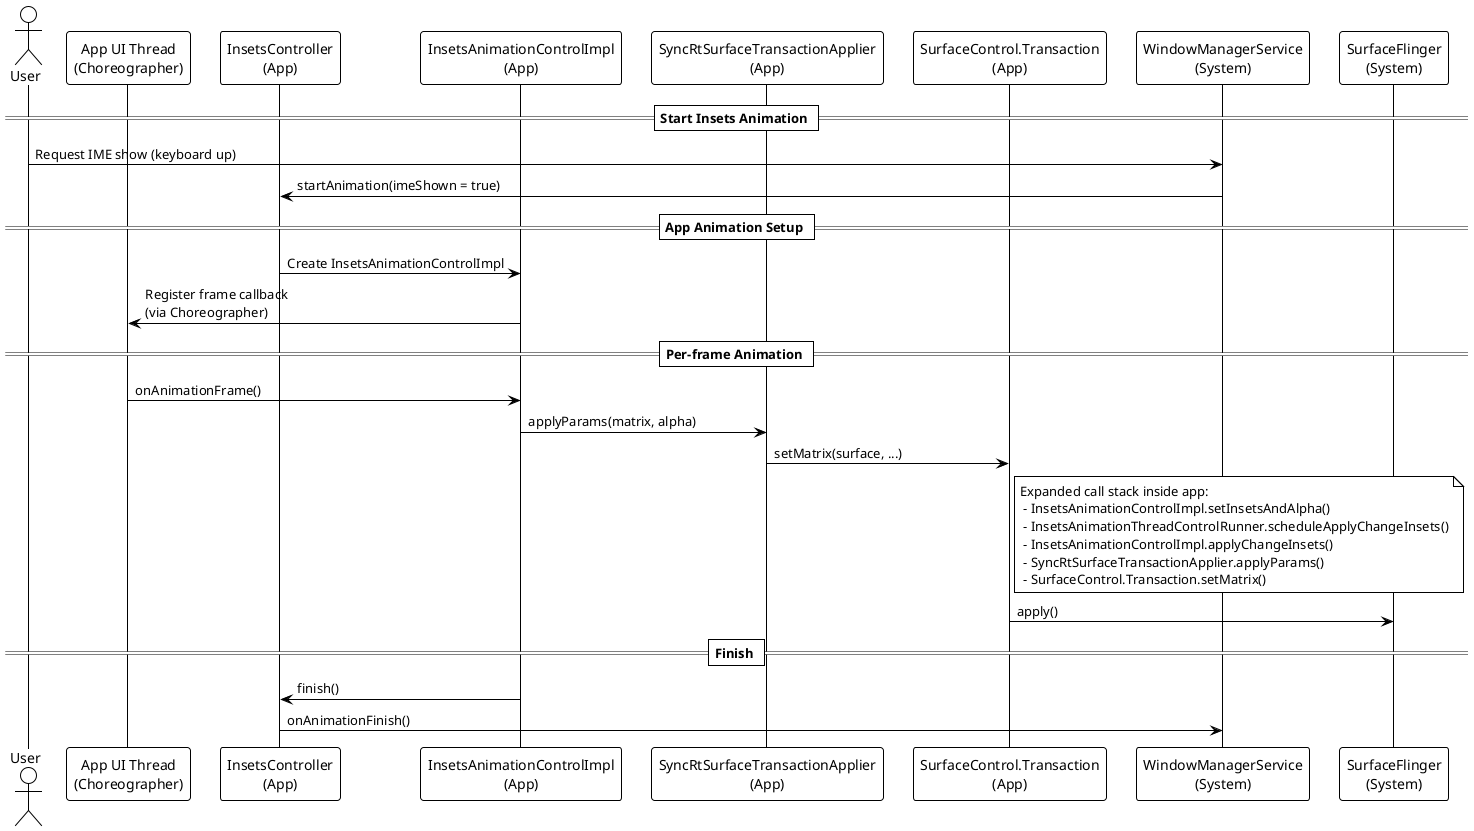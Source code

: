 @startuml
!theme plain

actor User
participant "App UI Thread\n(Choreographer)" as AppUI
participant "InsetsController\n(App)" as InsetsController
participant "InsetsAnimationControlImpl\n(App)" as InsetsAnim
participant "SyncRtSurfaceTransactionApplier\n(App)" as Applier
participant "SurfaceControl.Transaction\n(App)" as Transaction
participant "WindowManagerService\n(System)" as WMS
participant "SurfaceFlinger\n(System)" as SF

== Start Insets Animation ==
User -> WMS : Request IME show (keyboard up)
WMS -> InsetsController : startAnimation(imeShown = true)

== App Animation Setup ==
InsetsController -> InsetsAnim : Create InsetsAnimationControlImpl
InsetsAnim -> AppUI : Register frame callback\n(via Choreographer)

== Per-frame Animation ==
AppUI -> InsetsAnim : onAnimationFrame()
InsetsAnim -> Applier : applyParams(matrix, alpha)
Applier -> Transaction : setMatrix(surface, ...)
note right of Transaction
  Expanded call stack inside app:
   - InsetsAnimationControlImpl.setInsetsAndAlpha()
   - InsetsAnimationThreadControlRunner.scheduleApplyChangeInsets()
   - InsetsAnimationControlImpl.applyChangeInsets()
   - SyncRtSurfaceTransactionApplier.applyParams()
   - SurfaceControl.Transaction.setMatrix()
end note
Transaction -> SF : apply()

== Finish ==
InsetsAnim -> InsetsController : finish()
InsetsController -> WMS : onAnimationFinish()

@enduml
